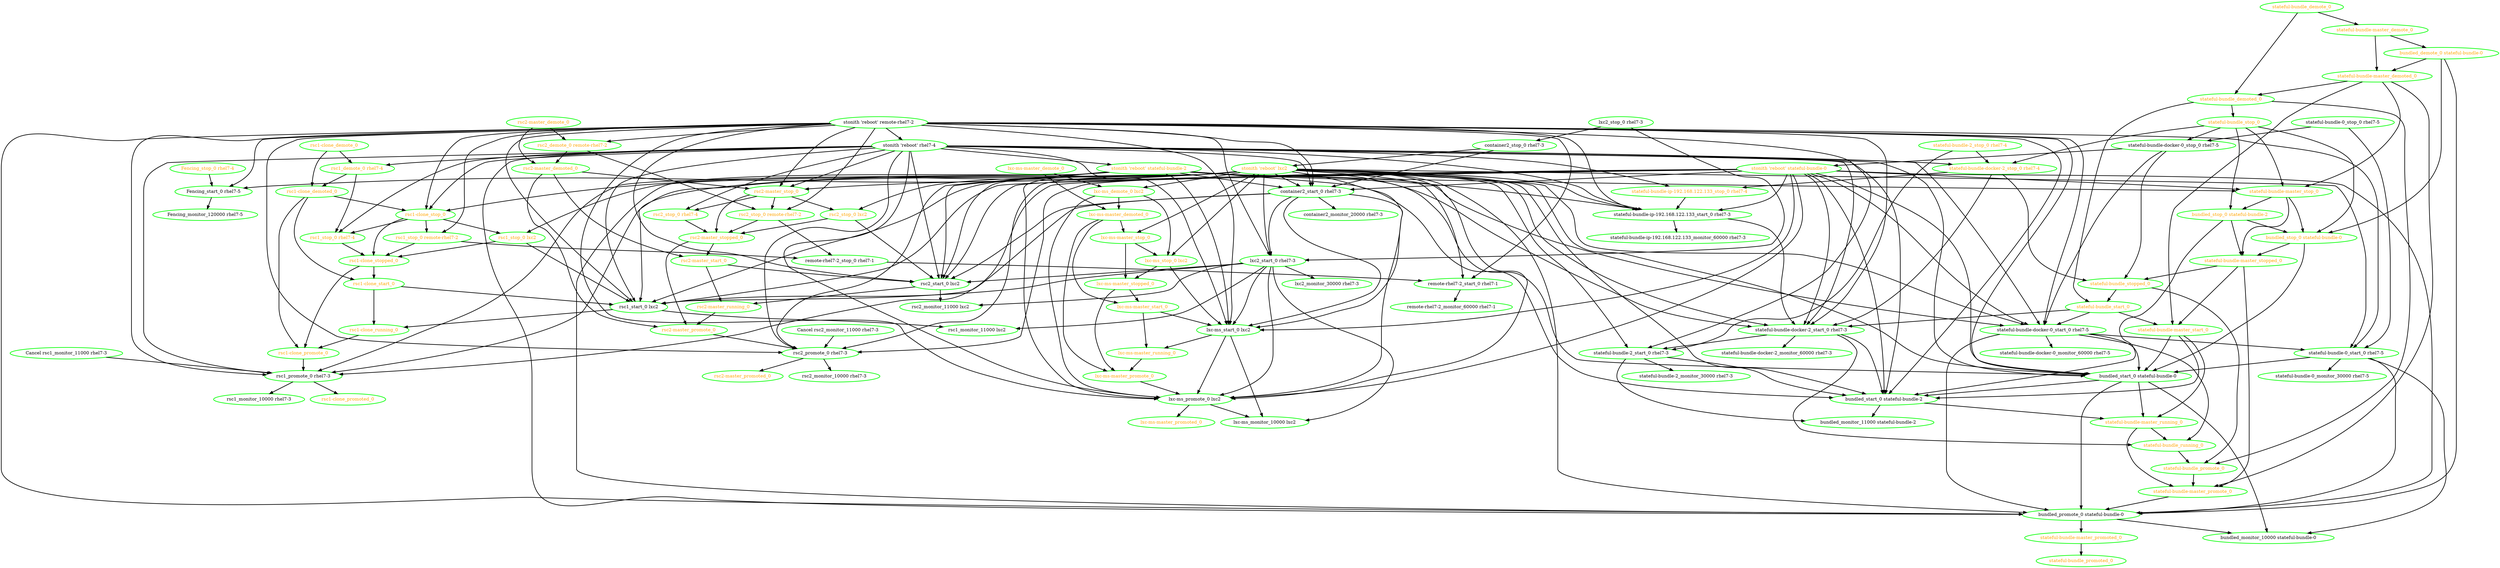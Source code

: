  digraph "g" {
"Cancel rsc1_monitor_11000 rhel7-3" -> "rsc1_promote_0 rhel7-3" [ style = bold]
"Cancel rsc1_monitor_11000 rhel7-3" [ style=bold color="green" fontcolor="black"]
"Cancel rsc2_monitor_11000 rhel7-3" -> "rsc2_promote_0 rhel7-3" [ style = bold]
"Cancel rsc2_monitor_11000 rhel7-3" [ style=bold color="green" fontcolor="black"]
"Fencing_monitor_120000 rhel7-5" [ style=bold color="green" fontcolor="black"]
"Fencing_start_0 rhel7-5" -> "Fencing_monitor_120000 rhel7-5" [ style = bold]
"Fencing_start_0 rhel7-5" [ style=bold color="green" fontcolor="black"]
"Fencing_stop_0 rhel7-4" -> "Fencing_start_0 rhel7-5" [ style = bold]
"Fencing_stop_0 rhel7-4" [ style=bold color="green" fontcolor="orange"]
"bundled_demote_0 stateful-bundle-0" -> "bundled_promote_0 stateful-bundle-0" [ style = bold]
"bundled_demote_0 stateful-bundle-0" -> "bundled_stop_0 stateful-bundle-0" [ style = bold]
"bundled_demote_0 stateful-bundle-0" -> "stateful-bundle-master_demoted_0" [ style = bold]
"bundled_demote_0 stateful-bundle-0" [ style=bold color="green" fontcolor="orange"]
"bundled_monitor_10000 stateful-bundle-0" [ style=bold color="green" fontcolor="black"]
"bundled_monitor_11000 stateful-bundle-2" [ style=bold color="green" fontcolor="black"]
"bundled_promote_0 stateful-bundle-0" -> "bundled_monitor_10000 stateful-bundle-0" [ style = bold]
"bundled_promote_0 stateful-bundle-0" -> "stateful-bundle-master_promoted_0" [ style = bold]
"bundled_promote_0 stateful-bundle-0" [ style=bold color="green" fontcolor="black"]
"bundled_start_0 stateful-bundle-0" -> "bundled_monitor_10000 stateful-bundle-0" [ style = bold]
"bundled_start_0 stateful-bundle-0" -> "bundled_promote_0 stateful-bundle-0" [ style = bold]
"bundled_start_0 stateful-bundle-0" -> "bundled_start_0 stateful-bundle-2" [ style = bold]
"bundled_start_0 stateful-bundle-0" -> "stateful-bundle-master_running_0" [ style = bold]
"bundled_start_0 stateful-bundle-0" [ style=bold color="green" fontcolor="black"]
"bundled_start_0 stateful-bundle-2" -> "bundled_monitor_11000 stateful-bundle-2" [ style = bold]
"bundled_start_0 stateful-bundle-2" -> "stateful-bundle-master_running_0" [ style = bold]
"bundled_start_0 stateful-bundle-2" [ style=bold color="green" fontcolor="black"]
"bundled_stop_0 stateful-bundle-0" -> "bundled_start_0 stateful-bundle-0" [ style = bold]
"bundled_stop_0 stateful-bundle-0" -> "stateful-bundle-master_stopped_0" [ style = bold]
"bundled_stop_0 stateful-bundle-0" [ style=bold color="green" fontcolor="orange"]
"bundled_stop_0 stateful-bundle-2" -> "bundled_start_0 stateful-bundle-2" [ style = bold]
"bundled_stop_0 stateful-bundle-2" -> "bundled_stop_0 stateful-bundle-0" [ style = bold]
"bundled_stop_0 stateful-bundle-2" -> "stateful-bundle-master_stopped_0" [ style = bold]
"bundled_stop_0 stateful-bundle-2" [ style=bold color="green" fontcolor="orange"]
"container2_monitor_20000 rhel7-3" [ style=bold color="green" fontcolor="black"]
"container2_start_0 rhel7-3" -> "container2_monitor_20000 rhel7-3" [ style = bold]
"container2_start_0 rhel7-3" -> "lxc-ms_promote_0 lxc2" [ style = bold]
"container2_start_0 rhel7-3" -> "lxc-ms_start_0 lxc2" [ style = bold]
"container2_start_0 rhel7-3" -> "lxc2_start_0 rhel7-3" [ style = bold]
"container2_start_0 rhel7-3" -> "rsc1_start_0 lxc2" [ style = bold]
"container2_start_0 rhel7-3" -> "rsc2_start_0 lxc2" [ style = bold]
"container2_start_0 rhel7-3" [ style=bold color="green" fontcolor="black"]
"container2_stop_0 rhel7-3" -> "container2_start_0 rhel7-3" [ style = bold]
"container2_stop_0 rhel7-3" -> "stonith 'reboot' lxc2" [ style = bold]
"container2_stop_0 rhel7-3" [ style=bold color="green" fontcolor="black"]
"lxc-ms-master_demote_0" -> "lxc-ms-master_demoted_0" [ style = bold]
"lxc-ms-master_demote_0" -> "lxc-ms_demote_0 lxc2" [ style = bold]
"lxc-ms-master_demote_0" [ style=bold color="green" fontcolor="orange"]
"lxc-ms-master_demoted_0" -> "lxc-ms-master_promote_0" [ style = bold]
"lxc-ms-master_demoted_0" -> "lxc-ms-master_start_0" [ style = bold]
"lxc-ms-master_demoted_0" -> "lxc-ms-master_stop_0" [ style = bold]
"lxc-ms-master_demoted_0" [ style=bold color="green" fontcolor="orange"]
"lxc-ms-master_promote_0" -> "lxc-ms_promote_0 lxc2" [ style = bold]
"lxc-ms-master_promote_0" [ style=bold color="green" fontcolor="orange"]
"lxc-ms-master_promoted_0" [ style=bold color="green" fontcolor="orange"]
"lxc-ms-master_running_0" -> "lxc-ms-master_promote_0" [ style = bold]
"lxc-ms-master_running_0" [ style=bold color="green" fontcolor="orange"]
"lxc-ms-master_start_0" -> "lxc-ms-master_running_0" [ style = bold]
"lxc-ms-master_start_0" -> "lxc-ms_start_0 lxc2" [ style = bold]
"lxc-ms-master_start_0" [ style=bold color="green" fontcolor="orange"]
"lxc-ms-master_stop_0" -> "lxc-ms-master_stopped_0" [ style = bold]
"lxc-ms-master_stop_0" -> "lxc-ms_stop_0 lxc2" [ style = bold]
"lxc-ms-master_stop_0" [ style=bold color="green" fontcolor="orange"]
"lxc-ms-master_stopped_0" -> "lxc-ms-master_promote_0" [ style = bold]
"lxc-ms-master_stopped_0" -> "lxc-ms-master_start_0" [ style = bold]
"lxc-ms-master_stopped_0" [ style=bold color="green" fontcolor="orange"]
"lxc-ms_demote_0 lxc2" -> "lxc-ms-master_demoted_0" [ style = bold]
"lxc-ms_demote_0 lxc2" -> "lxc-ms_promote_0 lxc2" [ style = bold]
"lxc-ms_demote_0 lxc2" -> "lxc-ms_stop_0 lxc2" [ style = bold]
"lxc-ms_demote_0 lxc2" [ style=bold color="green" fontcolor="orange"]
"lxc-ms_monitor_10000 lxc2" [ style=bold color="green" fontcolor="black"]
"lxc-ms_promote_0 lxc2" -> "lxc-ms-master_promoted_0" [ style = bold]
"lxc-ms_promote_0 lxc2" -> "lxc-ms_monitor_10000 lxc2" [ style = bold]
"lxc-ms_promote_0 lxc2" [ style=bold color="green" fontcolor="black"]
"lxc-ms_start_0 lxc2" -> "lxc-ms-master_running_0" [ style = bold]
"lxc-ms_start_0 lxc2" -> "lxc-ms_monitor_10000 lxc2" [ style = bold]
"lxc-ms_start_0 lxc2" -> "lxc-ms_promote_0 lxc2" [ style = bold]
"lxc-ms_start_0 lxc2" [ style=bold color="green" fontcolor="black"]
"lxc-ms_stop_0 lxc2" -> "lxc-ms-master_stopped_0" [ style = bold]
"lxc-ms_stop_0 lxc2" -> "lxc-ms_start_0 lxc2" [ style = bold]
"lxc-ms_stop_0 lxc2" [ style=bold color="green" fontcolor="orange"]
"lxc2_monitor_30000 rhel7-3" [ style=bold color="green" fontcolor="black"]
"lxc2_start_0 rhel7-3" -> "lxc-ms_monitor_10000 lxc2" [ style = bold]
"lxc2_start_0 rhel7-3" -> "lxc-ms_promote_0 lxc2" [ style = bold]
"lxc2_start_0 rhel7-3" -> "lxc-ms_start_0 lxc2" [ style = bold]
"lxc2_start_0 rhel7-3" -> "lxc2_monitor_30000 rhel7-3" [ style = bold]
"lxc2_start_0 rhel7-3" -> "rsc1_monitor_11000 lxc2" [ style = bold]
"lxc2_start_0 rhel7-3" -> "rsc1_start_0 lxc2" [ style = bold]
"lxc2_start_0 rhel7-3" -> "rsc2_monitor_11000 lxc2" [ style = bold]
"lxc2_start_0 rhel7-3" -> "rsc2_start_0 lxc2" [ style = bold]
"lxc2_start_0 rhel7-3" [ style=bold color="green" fontcolor="black"]
"lxc2_stop_0 rhel7-3" -> "container2_stop_0 rhel7-3" [ style = bold]
"lxc2_stop_0 rhel7-3" -> "lxc2_start_0 rhel7-3" [ style = bold]
"lxc2_stop_0 rhel7-3" [ style=bold color="green" fontcolor="black"]
"remote-rhel7-2_monitor_60000 rhel7-1" [ style=bold color="green" fontcolor="black"]
"remote-rhel7-2_start_0 rhel7-1" -> "remote-rhel7-2_monitor_60000 rhel7-1" [ style = bold]
"remote-rhel7-2_start_0 rhel7-1" [ style=bold color="green" fontcolor="black"]
"remote-rhel7-2_stop_0 rhel7-1" -> "remote-rhel7-2_start_0 rhel7-1" [ style = bold]
"remote-rhel7-2_stop_0 rhel7-1" [ style=bold color="green" fontcolor="black"]
"rsc1-clone_demote_0" -> "rsc1-clone_demoted_0" [ style = bold]
"rsc1-clone_demote_0" -> "rsc1_demote_0 rhel7-4" [ style = bold]
"rsc1-clone_demote_0" [ style=bold color="green" fontcolor="orange"]
"rsc1-clone_demoted_0" -> "rsc1-clone_promote_0" [ style = bold]
"rsc1-clone_demoted_0" -> "rsc1-clone_start_0" [ style = bold]
"rsc1-clone_demoted_0" -> "rsc1-clone_stop_0" [ style = bold]
"rsc1-clone_demoted_0" [ style=bold color="green" fontcolor="orange"]
"rsc1-clone_promote_0" -> "rsc1_promote_0 rhel7-3" [ style = bold]
"rsc1-clone_promote_0" [ style=bold color="green" fontcolor="orange"]
"rsc1-clone_promoted_0" [ style=bold color="green" fontcolor="orange"]
"rsc1-clone_running_0" -> "rsc1-clone_promote_0" [ style = bold]
"rsc1-clone_running_0" [ style=bold color="green" fontcolor="orange"]
"rsc1-clone_start_0" -> "rsc1-clone_running_0" [ style = bold]
"rsc1-clone_start_0" -> "rsc1_start_0 lxc2" [ style = bold]
"rsc1-clone_start_0" [ style=bold color="green" fontcolor="orange"]
"rsc1-clone_stop_0" -> "rsc1-clone_stopped_0" [ style = bold]
"rsc1-clone_stop_0" -> "rsc1_stop_0 lxc2" [ style = bold]
"rsc1-clone_stop_0" -> "rsc1_stop_0 remote-rhel7-2" [ style = bold]
"rsc1-clone_stop_0" -> "rsc1_stop_0 rhel7-4" [ style = bold]
"rsc1-clone_stop_0" [ style=bold color="green" fontcolor="orange"]
"rsc1-clone_stopped_0" -> "rsc1-clone_promote_0" [ style = bold]
"rsc1-clone_stopped_0" -> "rsc1-clone_start_0" [ style = bold]
"rsc1-clone_stopped_0" [ style=bold color="green" fontcolor="orange"]
"rsc1_demote_0 rhel7-4" -> "rsc1-clone_demoted_0" [ style = bold]
"rsc1_demote_0 rhel7-4" -> "rsc1_stop_0 rhel7-4" [ style = bold]
"rsc1_demote_0 rhel7-4" [ style=bold color="green" fontcolor="orange"]
"rsc1_monitor_10000 rhel7-3" [ style=bold color="green" fontcolor="black"]
"rsc1_monitor_11000 lxc2" [ style=bold color="green" fontcolor="black"]
"rsc1_promote_0 rhel7-3" -> "rsc1-clone_promoted_0" [ style = bold]
"rsc1_promote_0 rhel7-3" -> "rsc1_monitor_10000 rhel7-3" [ style = bold]
"rsc1_promote_0 rhel7-3" [ style=bold color="green" fontcolor="black"]
"rsc1_start_0 lxc2" -> "rsc1-clone_running_0" [ style = bold]
"rsc1_start_0 lxc2" -> "rsc1_monitor_11000 lxc2" [ style = bold]
"rsc1_start_0 lxc2" [ style=bold color="green" fontcolor="black"]
"rsc1_stop_0 lxc2" -> "rsc1-clone_stopped_0" [ style = bold]
"rsc1_stop_0 lxc2" -> "rsc1_start_0 lxc2" [ style = bold]
"rsc1_stop_0 lxc2" [ style=bold color="green" fontcolor="orange"]
"rsc1_stop_0 remote-rhel7-2" -> "remote-rhel7-2_stop_0 rhel7-1" [ style = bold]
"rsc1_stop_0 remote-rhel7-2" -> "rsc1-clone_stopped_0" [ style = bold]
"rsc1_stop_0 remote-rhel7-2" [ style=bold color="green" fontcolor="orange"]
"rsc1_stop_0 rhel7-4" -> "rsc1-clone_stopped_0" [ style = bold]
"rsc1_stop_0 rhel7-4" [ style=bold color="green" fontcolor="orange"]
"rsc2-master_demote_0" -> "rsc2-master_demoted_0" [ style = bold]
"rsc2-master_demote_0" -> "rsc2_demote_0 remote-rhel7-2" [ style = bold]
"rsc2-master_demote_0" [ style=bold color="green" fontcolor="orange"]
"rsc2-master_demoted_0" -> "rsc2-master_promote_0" [ style = bold]
"rsc2-master_demoted_0" -> "rsc2-master_start_0" [ style = bold]
"rsc2-master_demoted_0" -> "rsc2-master_stop_0" [ style = bold]
"rsc2-master_demoted_0" [ style=bold color="green" fontcolor="orange"]
"rsc2-master_promote_0" -> "rsc2_promote_0 rhel7-3" [ style = bold]
"rsc2-master_promote_0" [ style=bold color="green" fontcolor="orange"]
"rsc2-master_promoted_0" [ style=bold color="green" fontcolor="orange"]
"rsc2-master_running_0" -> "rsc2-master_promote_0" [ style = bold]
"rsc2-master_running_0" [ style=bold color="green" fontcolor="orange"]
"rsc2-master_start_0" -> "rsc2-master_running_0" [ style = bold]
"rsc2-master_start_0" -> "rsc2_start_0 lxc2" [ style = bold]
"rsc2-master_start_0" [ style=bold color="green" fontcolor="orange"]
"rsc2-master_stop_0" -> "rsc2-master_stopped_0" [ style = bold]
"rsc2-master_stop_0" -> "rsc2_stop_0 lxc2" [ style = bold]
"rsc2-master_stop_0" -> "rsc2_stop_0 remote-rhel7-2" [ style = bold]
"rsc2-master_stop_0" -> "rsc2_stop_0 rhel7-4" [ style = bold]
"rsc2-master_stop_0" [ style=bold color="green" fontcolor="orange"]
"rsc2-master_stopped_0" -> "rsc2-master_promote_0" [ style = bold]
"rsc2-master_stopped_0" -> "rsc2-master_start_0" [ style = bold]
"rsc2-master_stopped_0" [ style=bold color="green" fontcolor="orange"]
"rsc2_demote_0 remote-rhel7-2" -> "rsc2-master_demoted_0" [ style = bold]
"rsc2_demote_0 remote-rhel7-2" -> "rsc2_stop_0 remote-rhel7-2" [ style = bold]
"rsc2_demote_0 remote-rhel7-2" [ style=bold color="green" fontcolor="orange"]
"rsc2_monitor_10000 rhel7-3" [ style=bold color="green" fontcolor="black"]
"rsc2_monitor_11000 lxc2" [ style=bold color="green" fontcolor="black"]
"rsc2_promote_0 rhel7-3" -> "rsc2-master_promoted_0" [ style = bold]
"rsc2_promote_0 rhel7-3" -> "rsc2_monitor_10000 rhel7-3" [ style = bold]
"rsc2_promote_0 rhel7-3" [ style=bold color="green" fontcolor="black"]
"rsc2_start_0 lxc2" -> "rsc2-master_running_0" [ style = bold]
"rsc2_start_0 lxc2" -> "rsc2_monitor_11000 lxc2" [ style = bold]
"rsc2_start_0 lxc2" [ style=bold color="green" fontcolor="black"]
"rsc2_stop_0 lxc2" -> "rsc2-master_stopped_0" [ style = bold]
"rsc2_stop_0 lxc2" -> "rsc2_start_0 lxc2" [ style = bold]
"rsc2_stop_0 lxc2" [ style=bold color="green" fontcolor="orange"]
"rsc2_stop_0 remote-rhel7-2" -> "remote-rhel7-2_stop_0 rhel7-1" [ style = bold]
"rsc2_stop_0 remote-rhel7-2" -> "rsc2-master_stopped_0" [ style = bold]
"rsc2_stop_0 remote-rhel7-2" [ style=bold color="green" fontcolor="orange"]
"rsc2_stop_0 rhel7-4" -> "rsc2-master_stopped_0" [ style = bold]
"rsc2_stop_0 rhel7-4" [ style=bold color="green" fontcolor="orange"]
"stateful-bundle-0_monitor_30000 rhel7-5" [ style=bold color="green" fontcolor="black"]
"stateful-bundle-0_start_0 rhel7-5" -> "bundled_monitor_10000 stateful-bundle-0" [ style = bold]
"stateful-bundle-0_start_0 rhel7-5" -> "bundled_promote_0 stateful-bundle-0" [ style = bold]
"stateful-bundle-0_start_0 rhel7-5" -> "bundled_start_0 stateful-bundle-0" [ style = bold]
"stateful-bundle-0_start_0 rhel7-5" -> "stateful-bundle-0_monitor_30000 rhel7-5" [ style = bold]
"stateful-bundle-0_start_0 rhel7-5" [ style=bold color="green" fontcolor="black"]
"stateful-bundle-0_stop_0 rhel7-5" -> "stateful-bundle-0_start_0 rhel7-5" [ style = bold]
"stateful-bundle-0_stop_0 rhel7-5" -> "stateful-bundle-docker-0_stop_0 rhel7-5" [ style = bold]
"stateful-bundle-0_stop_0 rhel7-5" [ style=bold color="green" fontcolor="black"]
"stateful-bundle-2_monitor_30000 rhel7-3" [ style=bold color="green" fontcolor="black"]
"stateful-bundle-2_start_0 rhel7-3" -> "bundled_monitor_11000 stateful-bundle-2" [ style = bold]
"stateful-bundle-2_start_0 rhel7-3" -> "bundled_start_0 stateful-bundle-2" [ style = bold]
"stateful-bundle-2_start_0 rhel7-3" -> "stateful-bundle-2_monitor_30000 rhel7-3" [ style = bold]
"stateful-bundle-2_start_0 rhel7-3" [ style=bold color="green" fontcolor="black"]
"stateful-bundle-2_stop_0 rhel7-4" -> "stateful-bundle-2_start_0 rhel7-3" [ style = bold]
"stateful-bundle-2_stop_0 rhel7-4" -> "stateful-bundle-docker-2_stop_0 rhel7-4" [ style = bold]
"stateful-bundle-2_stop_0 rhel7-4" [ style=bold color="green" fontcolor="orange"]
"stateful-bundle-docker-0_monitor_60000 rhel7-5" [ style=bold color="green" fontcolor="black"]
"stateful-bundle-docker-0_start_0 rhel7-5" -> "bundled_promote_0 stateful-bundle-0" [ style = bold]
"stateful-bundle-docker-0_start_0 rhel7-5" -> "bundled_start_0 stateful-bundle-0" [ style = bold]
"stateful-bundle-docker-0_start_0 rhel7-5" -> "stateful-bundle-0_start_0 rhel7-5" [ style = bold]
"stateful-bundle-docker-0_start_0 rhel7-5" -> "stateful-bundle-docker-0_monitor_60000 rhel7-5" [ style = bold]
"stateful-bundle-docker-0_start_0 rhel7-5" -> "stateful-bundle_running_0" [ style = bold]
"stateful-bundle-docker-0_start_0 rhel7-5" [ style=bold color="green" fontcolor="black"]
"stateful-bundle-docker-0_stop_0 rhel7-5" -> "stateful-bundle-docker-0_start_0 rhel7-5" [ style = bold]
"stateful-bundle-docker-0_stop_0 rhel7-5" -> "stateful-bundle_stopped_0" [ style = bold]
"stateful-bundle-docker-0_stop_0 rhel7-5" -> "stonith 'reboot' stateful-bundle-0" [ style = bold]
"stateful-bundle-docker-0_stop_0 rhel7-5" [ style=bold color="green" fontcolor="black"]
"stateful-bundle-docker-2_monitor_60000 rhel7-3" [ style=bold color="green" fontcolor="black"]
"stateful-bundle-docker-2_start_0 rhel7-3" -> "bundled_start_0 stateful-bundle-2" [ style = bold]
"stateful-bundle-docker-2_start_0 rhel7-3" -> "stateful-bundle-2_start_0 rhel7-3" [ style = bold]
"stateful-bundle-docker-2_start_0 rhel7-3" -> "stateful-bundle-docker-2_monitor_60000 rhel7-3" [ style = bold]
"stateful-bundle-docker-2_start_0 rhel7-3" -> "stateful-bundle_running_0" [ style = bold]
"stateful-bundle-docker-2_start_0 rhel7-3" [ style=bold color="green" fontcolor="black"]
"stateful-bundle-docker-2_stop_0 rhel7-4" -> "stateful-bundle-docker-2_start_0 rhel7-3" [ style = bold]
"stateful-bundle-docker-2_stop_0 rhel7-4" -> "stateful-bundle-ip-192.168.122.133_stop_0 rhel7-4" [ style = bold]
"stateful-bundle-docker-2_stop_0 rhel7-4" -> "stateful-bundle_stopped_0" [ style = bold]
"stateful-bundle-docker-2_stop_0 rhel7-4" [ style=bold color="green" fontcolor="orange"]
"stateful-bundle-ip-192.168.122.133_monitor_60000 rhel7-3" [ style=bold color="green" fontcolor="black"]
"stateful-bundle-ip-192.168.122.133_start_0 rhel7-3" -> "stateful-bundle-docker-2_start_0 rhel7-3" [ style = bold]
"stateful-bundle-ip-192.168.122.133_start_0 rhel7-3" -> "stateful-bundle-ip-192.168.122.133_monitor_60000 rhel7-3" [ style = bold]
"stateful-bundle-ip-192.168.122.133_start_0 rhel7-3" [ style=bold color="green" fontcolor="black"]
"stateful-bundle-ip-192.168.122.133_stop_0 rhel7-4" -> "stateful-bundle-ip-192.168.122.133_start_0 rhel7-3" [ style = bold]
"stateful-bundle-ip-192.168.122.133_stop_0 rhel7-4" [ style=bold color="green" fontcolor="orange"]
"stateful-bundle-master_demote_0" -> "bundled_demote_0 stateful-bundle-0" [ style = bold]
"stateful-bundle-master_demote_0" -> "stateful-bundle-master_demoted_0" [ style = bold]
"stateful-bundle-master_demote_0" [ style=bold color="green" fontcolor="orange"]
"stateful-bundle-master_demoted_0" -> "stateful-bundle-master_promote_0" [ style = bold]
"stateful-bundle-master_demoted_0" -> "stateful-bundle-master_start_0" [ style = bold]
"stateful-bundle-master_demoted_0" -> "stateful-bundle-master_stop_0" [ style = bold]
"stateful-bundle-master_demoted_0" -> "stateful-bundle_demoted_0" [ style = bold]
"stateful-bundle-master_demoted_0" [ style=bold color="green" fontcolor="orange"]
"stateful-bundle-master_promote_0" -> "bundled_promote_0 stateful-bundle-0" [ style = bold]
"stateful-bundle-master_promote_0" [ style=bold color="green" fontcolor="orange"]
"stateful-bundle-master_promoted_0" -> "stateful-bundle_promoted_0" [ style = bold]
"stateful-bundle-master_promoted_0" [ style=bold color="green" fontcolor="orange"]
"stateful-bundle-master_running_0" -> "stateful-bundle-master_promote_0" [ style = bold]
"stateful-bundle-master_running_0" -> "stateful-bundle_running_0" [ style = bold]
"stateful-bundle-master_running_0" [ style=bold color="green" fontcolor="orange"]
"stateful-bundle-master_start_0" -> "bundled_start_0 stateful-bundle-0" [ style = bold]
"stateful-bundle-master_start_0" -> "bundled_start_0 stateful-bundle-2" [ style = bold]
"stateful-bundle-master_start_0" -> "stateful-bundle-master_running_0" [ style = bold]
"stateful-bundle-master_start_0" [ style=bold color="green" fontcolor="orange"]
"stateful-bundle-master_stop_0" -> "bundled_stop_0 stateful-bundle-0" [ style = bold]
"stateful-bundle-master_stop_0" -> "bundled_stop_0 stateful-bundle-2" [ style = bold]
"stateful-bundle-master_stop_0" -> "stateful-bundle-master_stopped_0" [ style = bold]
"stateful-bundle-master_stop_0" [ style=bold color="green" fontcolor="orange"]
"stateful-bundle-master_stopped_0" -> "stateful-bundle-master_promote_0" [ style = bold]
"stateful-bundle-master_stopped_0" -> "stateful-bundle-master_start_0" [ style = bold]
"stateful-bundle-master_stopped_0" -> "stateful-bundle_stopped_0" [ style = bold]
"stateful-bundle-master_stopped_0" [ style=bold color="green" fontcolor="orange"]
"stateful-bundle_demote_0" -> "stateful-bundle-master_demote_0" [ style = bold]
"stateful-bundle_demote_0" -> "stateful-bundle_demoted_0" [ style = bold]
"stateful-bundle_demote_0" [ style=bold color="green" fontcolor="orange"]
"stateful-bundle_demoted_0" -> "stateful-bundle_promote_0" [ style = bold]
"stateful-bundle_demoted_0" -> "stateful-bundle_start_0" [ style = bold]
"stateful-bundle_demoted_0" -> "stateful-bundle_stop_0" [ style = bold]
"stateful-bundle_demoted_0" [ style=bold color="green" fontcolor="orange"]
"stateful-bundle_promote_0" -> "stateful-bundle-master_promote_0" [ style = bold]
"stateful-bundle_promote_0" [ style=bold color="green" fontcolor="orange"]
"stateful-bundle_promoted_0" [ style=bold color="green" fontcolor="orange"]
"stateful-bundle_running_0" -> "stateful-bundle_promote_0" [ style = bold]
"stateful-bundle_running_0" [ style=bold color="green" fontcolor="orange"]
"stateful-bundle_start_0" -> "stateful-bundle-docker-0_start_0 rhel7-5" [ style = bold]
"stateful-bundle_start_0" -> "stateful-bundle-docker-2_start_0 rhel7-3" [ style = bold]
"stateful-bundle_start_0" -> "stateful-bundle-master_start_0" [ style = bold]
"stateful-bundle_start_0" [ style=bold color="green" fontcolor="orange"]
"stateful-bundle_stop_0" -> "bundled_stop_0 stateful-bundle-0" [ style = bold]
"stateful-bundle_stop_0" -> "bundled_stop_0 stateful-bundle-2" [ style = bold]
"stateful-bundle_stop_0" -> "stateful-bundle-docker-0_stop_0 rhel7-5" [ style = bold]
"stateful-bundle_stop_0" -> "stateful-bundle-docker-2_stop_0 rhel7-4" [ style = bold]
"stateful-bundle_stop_0" -> "stateful-bundle-master_stop_0" [ style = bold]
"stateful-bundle_stop_0" [ style=bold color="green" fontcolor="orange"]
"stateful-bundle_stopped_0" -> "stateful-bundle_promote_0" [ style = bold]
"stateful-bundle_stopped_0" -> "stateful-bundle_start_0" [ style = bold]
"stateful-bundle_stopped_0" [ style=bold color="green" fontcolor="orange"]
"stonith 'reboot' lxc2" -> "Fencing_start_0 rhel7-5" [ style = bold]
"stonith 'reboot' lxc2" -> "bundled_promote_0 stateful-bundle-0" [ style = bold]
"stonith 'reboot' lxc2" -> "bundled_start_0 stateful-bundle-0" [ style = bold]
"stonith 'reboot' lxc2" -> "bundled_start_0 stateful-bundle-2" [ style = bold]
"stonith 'reboot' lxc2" -> "container2_start_0 rhel7-3" [ style = bold]
"stonith 'reboot' lxc2" -> "lxc-ms-master_stop_0" [ style = bold]
"stonith 'reboot' lxc2" -> "lxc-ms_demote_0 lxc2" [ style = bold]
"stonith 'reboot' lxc2" -> "lxc-ms_promote_0 lxc2" [ style = bold]
"stonith 'reboot' lxc2" -> "lxc-ms_start_0 lxc2" [ style = bold]
"stonith 'reboot' lxc2" -> "lxc-ms_stop_0 lxc2" [ style = bold]
"stonith 'reboot' lxc2" -> "lxc2_start_0 rhel7-3" [ style = bold]
"stonith 'reboot' lxc2" -> "remote-rhel7-2_start_0 rhel7-1" [ style = bold]
"stonith 'reboot' lxc2" -> "rsc1-clone_stop_0" [ style = bold]
"stonith 'reboot' lxc2" -> "rsc1_promote_0 rhel7-3" [ style = bold]
"stonith 'reboot' lxc2" -> "rsc1_start_0 lxc2" [ style = bold]
"stonith 'reboot' lxc2" -> "rsc1_stop_0 lxc2" [ style = bold]
"stonith 'reboot' lxc2" -> "rsc2-master_stop_0" [ style = bold]
"stonith 'reboot' lxc2" -> "rsc2_promote_0 rhel7-3" [ style = bold]
"stonith 'reboot' lxc2" -> "rsc2_start_0 lxc2" [ style = bold]
"stonith 'reboot' lxc2" -> "rsc2_stop_0 lxc2" [ style = bold]
"stonith 'reboot' lxc2" -> "stateful-bundle-0_start_0 rhel7-5" [ style = bold]
"stonith 'reboot' lxc2" -> "stateful-bundle-2_start_0 rhel7-3" [ style = bold]
"stonith 'reboot' lxc2" -> "stateful-bundle-docker-0_start_0 rhel7-5" [ style = bold]
"stonith 'reboot' lxc2" -> "stateful-bundle-docker-2_start_0 rhel7-3" [ style = bold]
"stonith 'reboot' lxc2" -> "stateful-bundle-ip-192.168.122.133_start_0 rhel7-3" [ style = bold]
"stonith 'reboot' lxc2" [ style=bold color="green" fontcolor="orange"]
"stonith 'reboot' remote-rhel7-2" -> "Fencing_start_0 rhel7-5" [ style = bold]
"stonith 'reboot' remote-rhel7-2" -> "bundled_promote_0 stateful-bundle-0" [ style = bold]
"stonith 'reboot' remote-rhel7-2" -> "bundled_start_0 stateful-bundle-0" [ style = bold]
"stonith 'reboot' remote-rhel7-2" -> "bundled_start_0 stateful-bundle-2" [ style = bold]
"stonith 'reboot' remote-rhel7-2" -> "container2_start_0 rhel7-3" [ style = bold]
"stonith 'reboot' remote-rhel7-2" -> "lxc-ms_promote_0 lxc2" [ style = bold]
"stonith 'reboot' remote-rhel7-2" -> "lxc-ms_start_0 lxc2" [ style = bold]
"stonith 'reboot' remote-rhel7-2" -> "lxc2_start_0 rhel7-3" [ style = bold]
"stonith 'reboot' remote-rhel7-2" -> "remote-rhel7-2_start_0 rhel7-1" [ style = bold]
"stonith 'reboot' remote-rhel7-2" -> "rsc1-clone_stop_0" [ style = bold]
"stonith 'reboot' remote-rhel7-2" -> "rsc1_promote_0 rhel7-3" [ style = bold]
"stonith 'reboot' remote-rhel7-2" -> "rsc1_start_0 lxc2" [ style = bold]
"stonith 'reboot' remote-rhel7-2" -> "rsc1_stop_0 remote-rhel7-2" [ style = bold]
"stonith 'reboot' remote-rhel7-2" -> "rsc2-master_stop_0" [ style = bold]
"stonith 'reboot' remote-rhel7-2" -> "rsc2_demote_0 remote-rhel7-2" [ style = bold]
"stonith 'reboot' remote-rhel7-2" -> "rsc2_promote_0 rhel7-3" [ style = bold]
"stonith 'reboot' remote-rhel7-2" -> "rsc2_start_0 lxc2" [ style = bold]
"stonith 'reboot' remote-rhel7-2" -> "rsc2_stop_0 remote-rhel7-2" [ style = bold]
"stonith 'reboot' remote-rhel7-2" -> "stateful-bundle-0_start_0 rhel7-5" [ style = bold]
"stonith 'reboot' remote-rhel7-2" -> "stateful-bundle-2_start_0 rhel7-3" [ style = bold]
"stonith 'reboot' remote-rhel7-2" -> "stateful-bundle-docker-0_start_0 rhel7-5" [ style = bold]
"stonith 'reboot' remote-rhel7-2" -> "stateful-bundle-docker-2_start_0 rhel7-3" [ style = bold]
"stonith 'reboot' remote-rhel7-2" -> "stateful-bundle-ip-192.168.122.133_start_0 rhel7-3" [ style = bold]
"stonith 'reboot' remote-rhel7-2" -> "stonith 'reboot' rhel7-4" [ style = bold]
"stonith 'reboot' remote-rhel7-2" [ style=bold color="green" fontcolor="black"]
"stonith 'reboot' rhel7-4" -> "bundled_promote_0 stateful-bundle-0" [ style = bold]
"stonith 'reboot' rhel7-4" -> "bundled_start_0 stateful-bundle-0" [ style = bold]
"stonith 'reboot' rhel7-4" -> "bundled_start_0 stateful-bundle-2" [ style = bold]
"stonith 'reboot' rhel7-4" -> "container2_start_0 rhel7-3" [ style = bold]
"stonith 'reboot' rhel7-4" -> "lxc-ms_promote_0 lxc2" [ style = bold]
"stonith 'reboot' rhel7-4" -> "lxc-ms_start_0 lxc2" [ style = bold]
"stonith 'reboot' rhel7-4" -> "rsc1-clone_stop_0" [ style = bold]
"stonith 'reboot' rhel7-4" -> "rsc1_demote_0 rhel7-4" [ style = bold]
"stonith 'reboot' rhel7-4" -> "rsc1_promote_0 rhel7-3" [ style = bold]
"stonith 'reboot' rhel7-4" -> "rsc1_start_0 lxc2" [ style = bold]
"stonith 'reboot' rhel7-4" -> "rsc1_stop_0 rhel7-4" [ style = bold]
"stonith 'reboot' rhel7-4" -> "rsc2-master_stop_0" [ style = bold]
"stonith 'reboot' rhel7-4" -> "rsc2_promote_0 rhel7-3" [ style = bold]
"stonith 'reboot' rhel7-4" -> "rsc2_start_0 lxc2" [ style = bold]
"stonith 'reboot' rhel7-4" -> "rsc2_stop_0 rhel7-4" [ style = bold]
"stonith 'reboot' rhel7-4" -> "stateful-bundle-docker-0_start_0 rhel7-5" [ style = bold]
"stonith 'reboot' rhel7-4" -> "stateful-bundle-docker-2_start_0 rhel7-3" [ style = bold]
"stonith 'reboot' rhel7-4" -> "stateful-bundle-docker-2_stop_0 rhel7-4" [ style = bold]
"stonith 'reboot' rhel7-4" -> "stateful-bundle-ip-192.168.122.133_start_0 rhel7-3" [ style = bold]
"stonith 'reboot' rhel7-4" -> "stateful-bundle-ip-192.168.122.133_stop_0 rhel7-4" [ style = bold]
"stonith 'reboot' rhel7-4" -> "stonith 'reboot' stateful-bundle-2" [ style = bold]
"stonith 'reboot' rhel7-4" [ style=bold color="green" fontcolor="black"]
"stonith 'reboot' stateful-bundle-0" -> "bundled_promote_0 stateful-bundle-0" [ style = bold]
"stonith 'reboot' stateful-bundle-0" -> "bundled_start_0 stateful-bundle-0" [ style = bold]
"stonith 'reboot' stateful-bundle-0" -> "bundled_start_0 stateful-bundle-2" [ style = bold]
"stonith 'reboot' stateful-bundle-0" -> "container2_start_0 rhel7-3" [ style = bold]
"stonith 'reboot' stateful-bundle-0" -> "lxc-ms_promote_0 lxc2" [ style = bold]
"stonith 'reboot' stateful-bundle-0" -> "lxc-ms_start_0 lxc2" [ style = bold]
"stonith 'reboot' stateful-bundle-0" -> "rsc1_promote_0 rhel7-3" [ style = bold]
"stonith 'reboot' stateful-bundle-0" -> "rsc1_start_0 lxc2" [ style = bold]
"stonith 'reboot' stateful-bundle-0" -> "rsc2_promote_0 rhel7-3" [ style = bold]
"stonith 'reboot' stateful-bundle-0" -> "rsc2_start_0 lxc2" [ style = bold]
"stonith 'reboot' stateful-bundle-0" -> "stateful-bundle-docker-0_start_0 rhel7-5" [ style = bold]
"stonith 'reboot' stateful-bundle-0" -> "stateful-bundle-docker-2_start_0 rhel7-3" [ style = bold]
"stonith 'reboot' stateful-bundle-0" -> "stateful-bundle-ip-192.168.122.133_start_0 rhel7-3" [ style = bold]
"stonith 'reboot' stateful-bundle-0" -> "stateful-bundle-master_stop_0" [ style = bold]
"stonith 'reboot' stateful-bundle-0" [ style=bold color="green" fontcolor="orange"]
"stonith 'reboot' stateful-bundle-2" -> "bundled_promote_0 stateful-bundle-0" [ style = bold]
"stonith 'reboot' stateful-bundle-2" -> "bundled_start_0 stateful-bundle-0" [ style = bold]
"stonith 'reboot' stateful-bundle-2" -> "bundled_start_0 stateful-bundle-2" [ style = bold]
"stonith 'reboot' stateful-bundle-2" -> "container2_start_0 rhel7-3" [ style = bold]
"stonith 'reboot' stateful-bundle-2" -> "lxc-ms_promote_0 lxc2" [ style = bold]
"stonith 'reboot' stateful-bundle-2" -> "lxc-ms_start_0 lxc2" [ style = bold]
"stonith 'reboot' stateful-bundle-2" -> "rsc1_promote_0 rhel7-3" [ style = bold]
"stonith 'reboot' stateful-bundle-2" -> "rsc1_start_0 lxc2" [ style = bold]
"stonith 'reboot' stateful-bundle-2" -> "rsc2_promote_0 rhel7-3" [ style = bold]
"stonith 'reboot' stateful-bundle-2" -> "rsc2_start_0 lxc2" [ style = bold]
"stonith 'reboot' stateful-bundle-2" -> "stateful-bundle-docker-0_start_0 rhel7-5" [ style = bold]
"stonith 'reboot' stateful-bundle-2" -> "stateful-bundle-docker-2_start_0 rhel7-3" [ style = bold]
"stonith 'reboot' stateful-bundle-2" -> "stateful-bundle-ip-192.168.122.133_start_0 rhel7-3" [ style = bold]
"stonith 'reboot' stateful-bundle-2" -> "stateful-bundle-master_stop_0" [ style = bold]
"stonith 'reboot' stateful-bundle-2" [ style=bold color="green" fontcolor="orange"]
}
